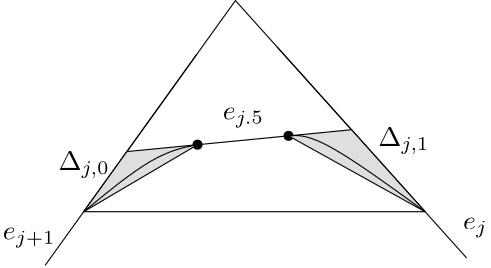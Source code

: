<?xml version="1.0"?>
<!DOCTYPE ipe SYSTEM "ipe.dtd">
<ipe version="70000" creator="ipe6upgrade">
<info created="D:20081110121537" modified="D:20081110132900"/>
<ipestyle name="ipe6">
<color name="red" value="1 0 0"/>
<color name="green" value="0 1 0"/>
<color name="blue" value="0 0 1"/>
<color name="yellow" value="1 1 0"/>
<color name="gray1" value="0.125"/>
<color name="gray2" value="0.25"/>
<color name="gray3" value="0.375"/>
<color name="gray4" value="0.5"/>
<color name="gray5" value="0.625"/>
<color name="gray6" value="0.75"/>
<color name="gray7" value="0.875"/>
<dashstyle name="dashed" value="[4] 0"/>
<dashstyle name="dotted" value="[1 3] 0"/>
<dashstyle name="dash dotted" value="[4 2 1 2] 0"/>
<dashstyle name="dash dot dotted" value="[4 2 1 2 1 2] 0"/>
<pen name="heavier" value="0.8"/>
<pen name="fat" value="1.2"/>
<pen name="ultrafat" value="2"/>
<textsize name="large" value="\large"/>
<textsize name="Large" value="\Large"/>
<textsize name="LARGE" value="\LARGE"/>
<textsize name="huge" value="\huge"/>
<textsize name="Huge" value="\Huge"/>
<textsize name="small" value="\small"/>
<textsize name="footnote" value="\footnotesize"/>
<textsize name="tiny" value="\tiny"/>
<symbolsize name="small" value="2"/>
<symbolsize name="tiny" value="1.1"/>
<symbolsize name="large" value="5"/>
<arrowsize name="small" value="5"/>
<arrowsize name="tiny" value="3"/>
<arrowsize name="large" value="10"/>
<symbol name="mark/circle(sx)" transformations="translations">
<path fill="sym-stroke">
0.6 0 0 0.6 0 0 e 0.4 0 0 0.4 0 0 e
</path></symbol>
<symbol name="mark/disk(sx)" transformations="translations">
<path fill="sym-stroke">
0.6 0 0 0.6 0 0 e
</path></symbol>
<symbol name="mark/fdisk(sfx)" transformations="translations">
<group><path fill="sym-stroke" fillrule="eofill">
0.6 0 0 0.6 0 0 e 0.4 0 0 0.4 0 0 e
</path><path fill="sym-fill">
0.4 0 0 0.4 0 0 e
</path></group></symbol>
<symbol name="mark/box(sx)" transformations="translations">
<path fill="sym-stroke" fillrule="eofill">
-0.6 -0.6 m 0.6 -0.6 l 0.6 0.6 l -0.6 0.6 l h -0.4 -0.4 m 0.4 -0.4 l 0.4 0.4 l -0.4 0.4 l h</path></symbol>
<symbol name="mark/square(sx)" transformations="translations">
<path fill="sym-stroke">
-0.6 -0.6 m 0.6 -0.6 l 0.6 0.6 l -0.6 0.6 l h</path></symbol>
<symbol name="mark/fsquare(sfx)" transformations="translations">
<group><path fill="sym-stroke" fillrule="eofill">
-0.6 -0.6 m 0.6 -0.6 l 0.6 0.6 l -0.6 0.6 l h-0.4 -0.4 m 0.4 -0.4 l 0.4 0.4 l -0.4 0.4 l h</path><path fill="sym-fill">
-0.4 -0.4 m 0.4 -0.4 l 0.4 0.4 l -0.4 0.4 l h</path></group></symbol>
<symbol name="mark/cross(sx)" transformations="translations">
<group><path fill="sym-stroke">
-0.43 -0.57 m 0.57 0.43 l 0.43 0.57 l -0.57 -0.43 l h</path><path fill="sym-stroke">
-0.43 0.57 m 0.57 -0.43 l 0.43 -0.57 l -0.57 0.43 l h</path>
</group></symbol>
<textstyle name="center" begin="\begin{center}"
end="\end{center}"/>
<textstyle name="itemize" begin="\begin{itemize}"
end="\end{itemize}"/>
<textstyle name="item" begin="\begin{itemize}\item{}"
end="\end{itemize}"/>
</ipestyle>
<page>
<layer name="alpha"/>
<view layers="alpha" active="alpha"/>
<path layer="alpha" stroke="black" pen="normal">
196.573 191.617 m
128.298 267.63 l
73.6777 191.617 l
h
</path>
<path stroke="black" pen="normal">
114.643 215.741 m
147.415 218.927 l
</path>
<path stroke="black" pen="normal" matrix="1 0 0 1 -13.891 -19.3317">
73.6777 191.617 m
128.298 267.63 s
</path>
<path stroke="black" pen="normal" matrix="1 0 0 1 14.9641 -16.6601">
128.298 267.63 m
196.573 191.617 s
</path>
<use name="mark/disk(sx)" pos="114.643 215.741" size="normal" stroke="black" fill="gray7"/>
<use name="mark/disk(sx)" pos="147.415 218.927" size="normal" stroke="black" fill="gray7"/>
<text stroke="black" pos="210.228 185.245" type="label" transformations="translations" width="8.837" style="normal" valign="baseline" size="normal">$e_j$</text>
<text stroke="black" pos="44.5471 181.604" type="label" transformations="translations" width="18.924" style="normal" valign="baseline" size="normal">$e_{j+1}$</text>
<text stroke="black" matrix="1 0 0 1 54.6199 -27.7651" pos="125.112 243.051" type="label" transformations="translations" width="18.408" style="normal" valign="baseline" size="normal">$\Delta_{j,1}$</text>
<text stroke="black" matrix="1 0 0 1 -60.5371 -36.4133" pos="125.112 243.051" type="label" transformations="translations" width="18.408" valign="baseline" size="normal">$\Delta_{j,0}$</text>
<text stroke="black" matrix="1 0 0 1 0.718802 8.2123" pos="123.053 216.559" type="label" transformations="translations" width="14.745" style="normal" valign="baseline" size="normal">$e_{j.5}$</text>
<path stroke="black" pen="normal" fill="gray7">
73.6777 191.617 m
114.643 215.741 l
89.2375 213.271 l
h
</path>
<path stroke="black" pen="normal" fill="gray7">
147.415 218.927 m
196.573 191.617 l
170.065 221.129 l
h
</path>
<path stroke="black" pen="normal">
73.6777 191.617 m
99.167 212.555
114.643 215.741 s
</path>
<path stroke="black" pen="normal">
147.415 218.927 m
158.339 219.383
196.573 191.617 s
</path>
</page>
</ipe>
